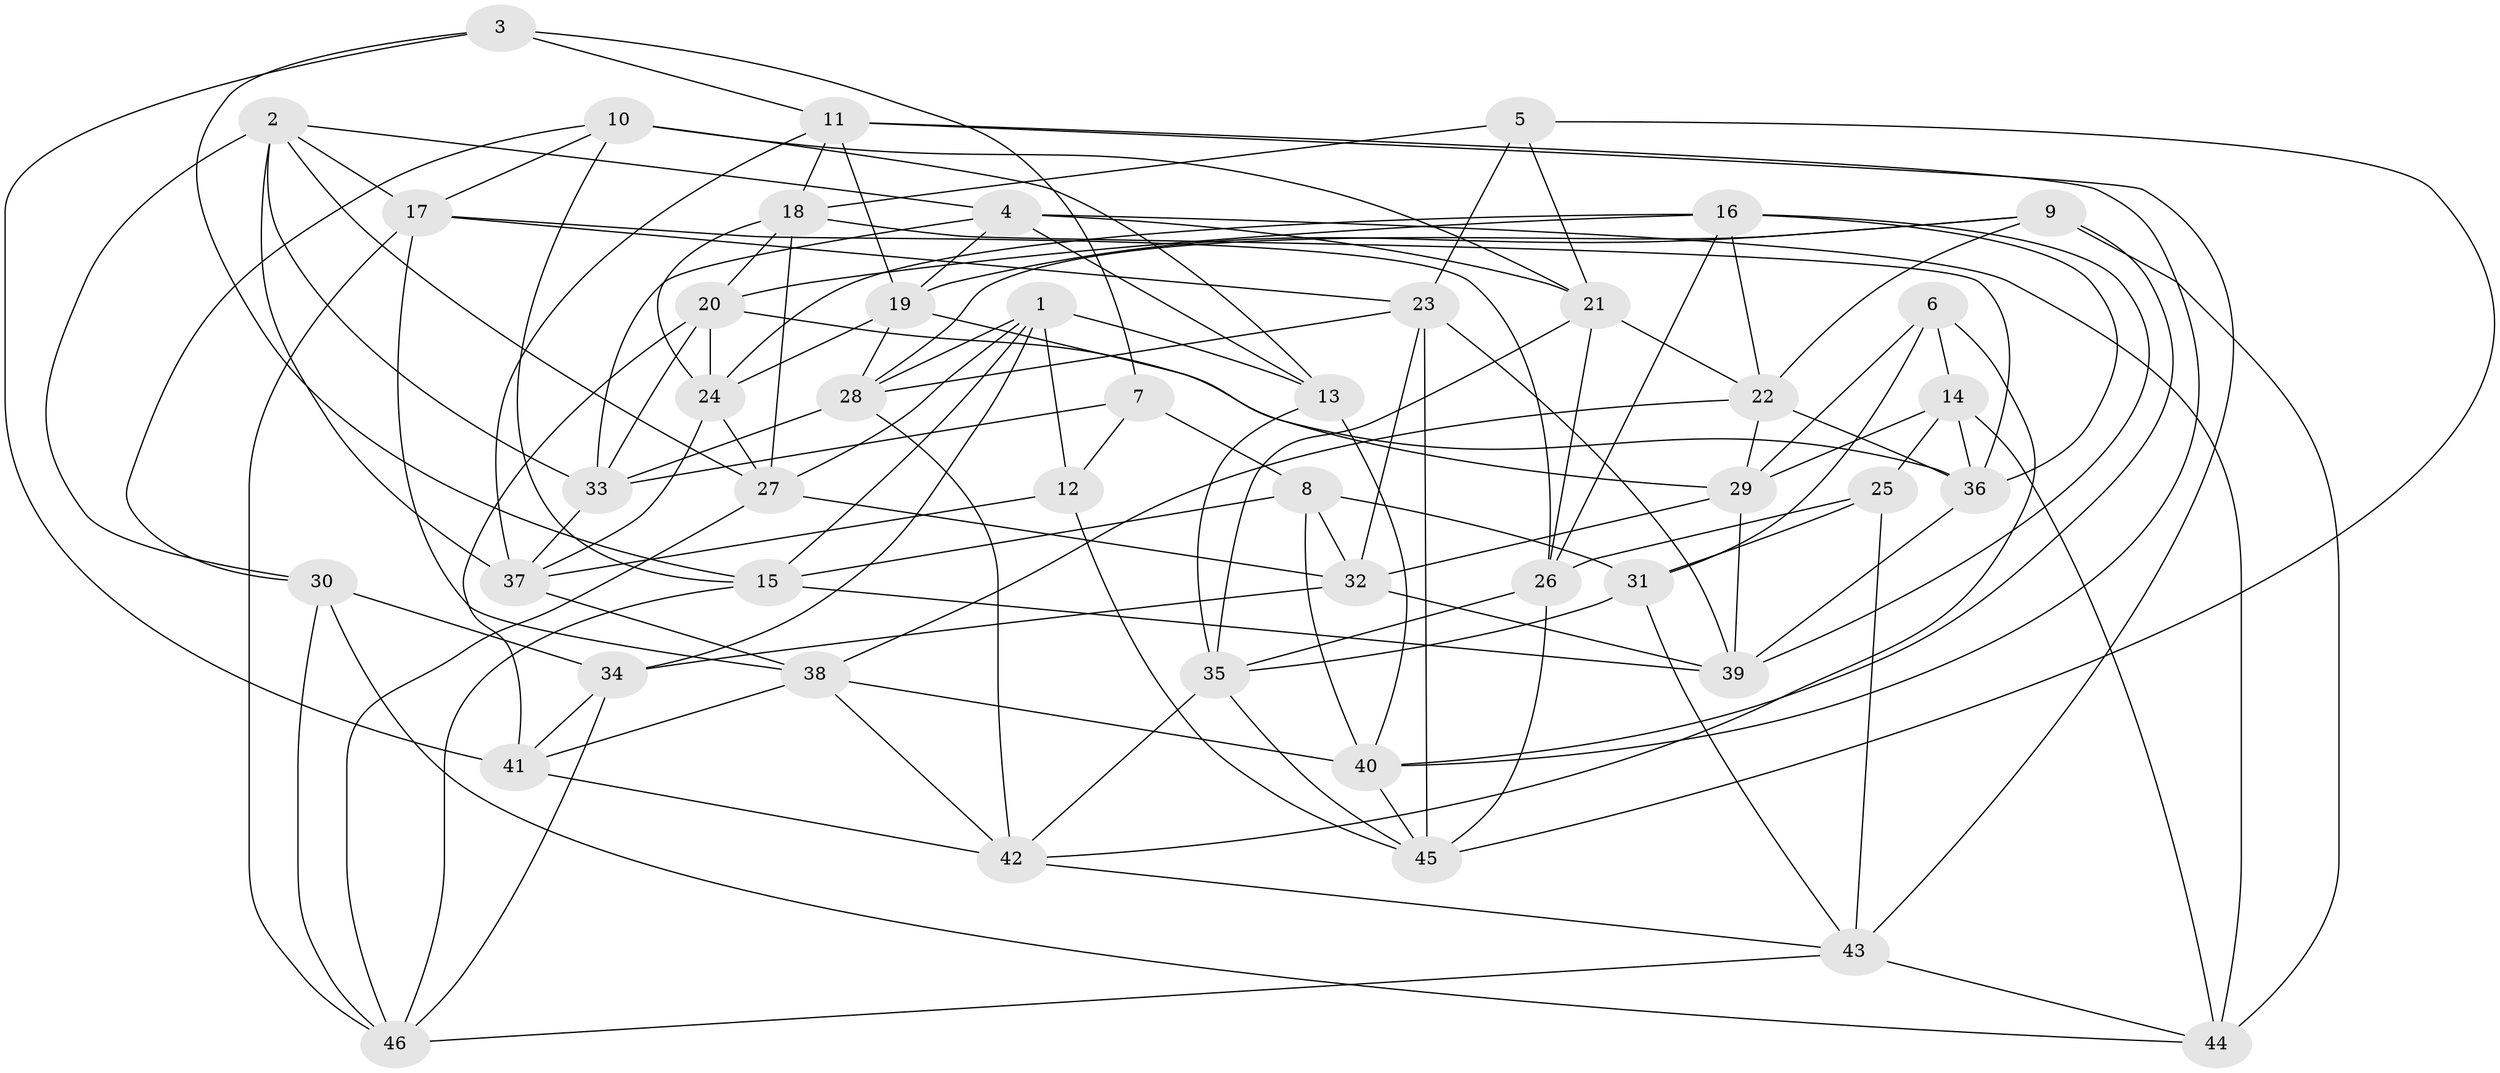 // original degree distribution, {4: 1.0}
// Generated by graph-tools (version 1.1) at 2025/26/03/09/25 03:26:55]
// undirected, 46 vertices, 127 edges
graph export_dot {
graph [start="1"]
  node [color=gray90,style=filled];
  1;
  2;
  3;
  4;
  5;
  6;
  7;
  8;
  9;
  10;
  11;
  12;
  13;
  14;
  15;
  16;
  17;
  18;
  19;
  20;
  21;
  22;
  23;
  24;
  25;
  26;
  27;
  28;
  29;
  30;
  31;
  32;
  33;
  34;
  35;
  36;
  37;
  38;
  39;
  40;
  41;
  42;
  43;
  44;
  45;
  46;
  1 -- 12 [weight=1.0];
  1 -- 13 [weight=1.0];
  1 -- 15 [weight=1.0];
  1 -- 27 [weight=1.0];
  1 -- 28 [weight=1.0];
  1 -- 34 [weight=1.0];
  2 -- 4 [weight=1.0];
  2 -- 17 [weight=1.0];
  2 -- 27 [weight=1.0];
  2 -- 30 [weight=1.0];
  2 -- 33 [weight=1.0];
  2 -- 37 [weight=1.0];
  3 -- 7 [weight=2.0];
  3 -- 11 [weight=1.0];
  3 -- 15 [weight=1.0];
  3 -- 41 [weight=2.0];
  4 -- 13 [weight=1.0];
  4 -- 19 [weight=1.0];
  4 -- 21 [weight=1.0];
  4 -- 33 [weight=1.0];
  4 -- 44 [weight=1.0];
  5 -- 18 [weight=1.0];
  5 -- 21 [weight=1.0];
  5 -- 23 [weight=1.0];
  5 -- 45 [weight=1.0];
  6 -- 14 [weight=1.0];
  6 -- 29 [weight=1.0];
  6 -- 31 [weight=1.0];
  6 -- 42 [weight=1.0];
  7 -- 8 [weight=2.0];
  7 -- 12 [weight=1.0];
  7 -- 33 [weight=1.0];
  8 -- 15 [weight=1.0];
  8 -- 31 [weight=1.0];
  8 -- 32 [weight=1.0];
  8 -- 40 [weight=1.0];
  9 -- 19 [weight=1.0];
  9 -- 22 [weight=1.0];
  9 -- 28 [weight=1.0];
  9 -- 40 [weight=1.0];
  9 -- 44 [weight=2.0];
  10 -- 13 [weight=2.0];
  10 -- 15 [weight=1.0];
  10 -- 17 [weight=1.0];
  10 -- 21 [weight=1.0];
  10 -- 30 [weight=1.0];
  11 -- 18 [weight=1.0];
  11 -- 19 [weight=1.0];
  11 -- 37 [weight=1.0];
  11 -- 40 [weight=1.0];
  11 -- 43 [weight=1.0];
  12 -- 37 [weight=1.0];
  12 -- 45 [weight=1.0];
  13 -- 35 [weight=1.0];
  13 -- 40 [weight=1.0];
  14 -- 25 [weight=2.0];
  14 -- 29 [weight=1.0];
  14 -- 36 [weight=1.0];
  14 -- 44 [weight=1.0];
  15 -- 39 [weight=1.0];
  15 -- 46 [weight=1.0];
  16 -- 20 [weight=1.0];
  16 -- 22 [weight=1.0];
  16 -- 24 [weight=1.0];
  16 -- 26 [weight=1.0];
  16 -- 36 [weight=1.0];
  16 -- 39 [weight=1.0];
  17 -- 23 [weight=1.0];
  17 -- 26 [weight=1.0];
  17 -- 38 [weight=1.0];
  17 -- 46 [weight=1.0];
  18 -- 20 [weight=1.0];
  18 -- 24 [weight=1.0];
  18 -- 27 [weight=1.0];
  18 -- 36 [weight=1.0];
  19 -- 24 [weight=1.0];
  19 -- 28 [weight=1.0];
  19 -- 29 [weight=1.0];
  20 -- 24 [weight=1.0];
  20 -- 33 [weight=1.0];
  20 -- 36 [weight=1.0];
  20 -- 41 [weight=1.0];
  21 -- 22 [weight=1.0];
  21 -- 26 [weight=1.0];
  21 -- 35 [weight=1.0];
  22 -- 29 [weight=1.0];
  22 -- 36 [weight=1.0];
  22 -- 38 [weight=1.0];
  23 -- 28 [weight=1.0];
  23 -- 32 [weight=1.0];
  23 -- 39 [weight=1.0];
  23 -- 45 [weight=1.0];
  24 -- 27 [weight=1.0];
  24 -- 37 [weight=1.0];
  25 -- 26 [weight=1.0];
  25 -- 31 [weight=2.0];
  25 -- 43 [weight=1.0];
  26 -- 35 [weight=1.0];
  26 -- 45 [weight=1.0];
  27 -- 32 [weight=1.0];
  27 -- 46 [weight=1.0];
  28 -- 33 [weight=1.0];
  28 -- 42 [weight=1.0];
  29 -- 32 [weight=1.0];
  29 -- 39 [weight=1.0];
  30 -- 34 [weight=2.0];
  30 -- 44 [weight=1.0];
  30 -- 46 [weight=1.0];
  31 -- 35 [weight=1.0];
  31 -- 43 [weight=1.0];
  32 -- 34 [weight=1.0];
  32 -- 39 [weight=1.0];
  33 -- 37 [weight=1.0];
  34 -- 41 [weight=1.0];
  34 -- 46 [weight=1.0];
  35 -- 42 [weight=1.0];
  35 -- 45 [weight=1.0];
  36 -- 39 [weight=1.0];
  37 -- 38 [weight=1.0];
  38 -- 40 [weight=1.0];
  38 -- 41 [weight=1.0];
  38 -- 42 [weight=1.0];
  40 -- 45 [weight=1.0];
  41 -- 42 [weight=1.0];
  42 -- 43 [weight=1.0];
  43 -- 44 [weight=1.0];
  43 -- 46 [weight=1.0];
}
